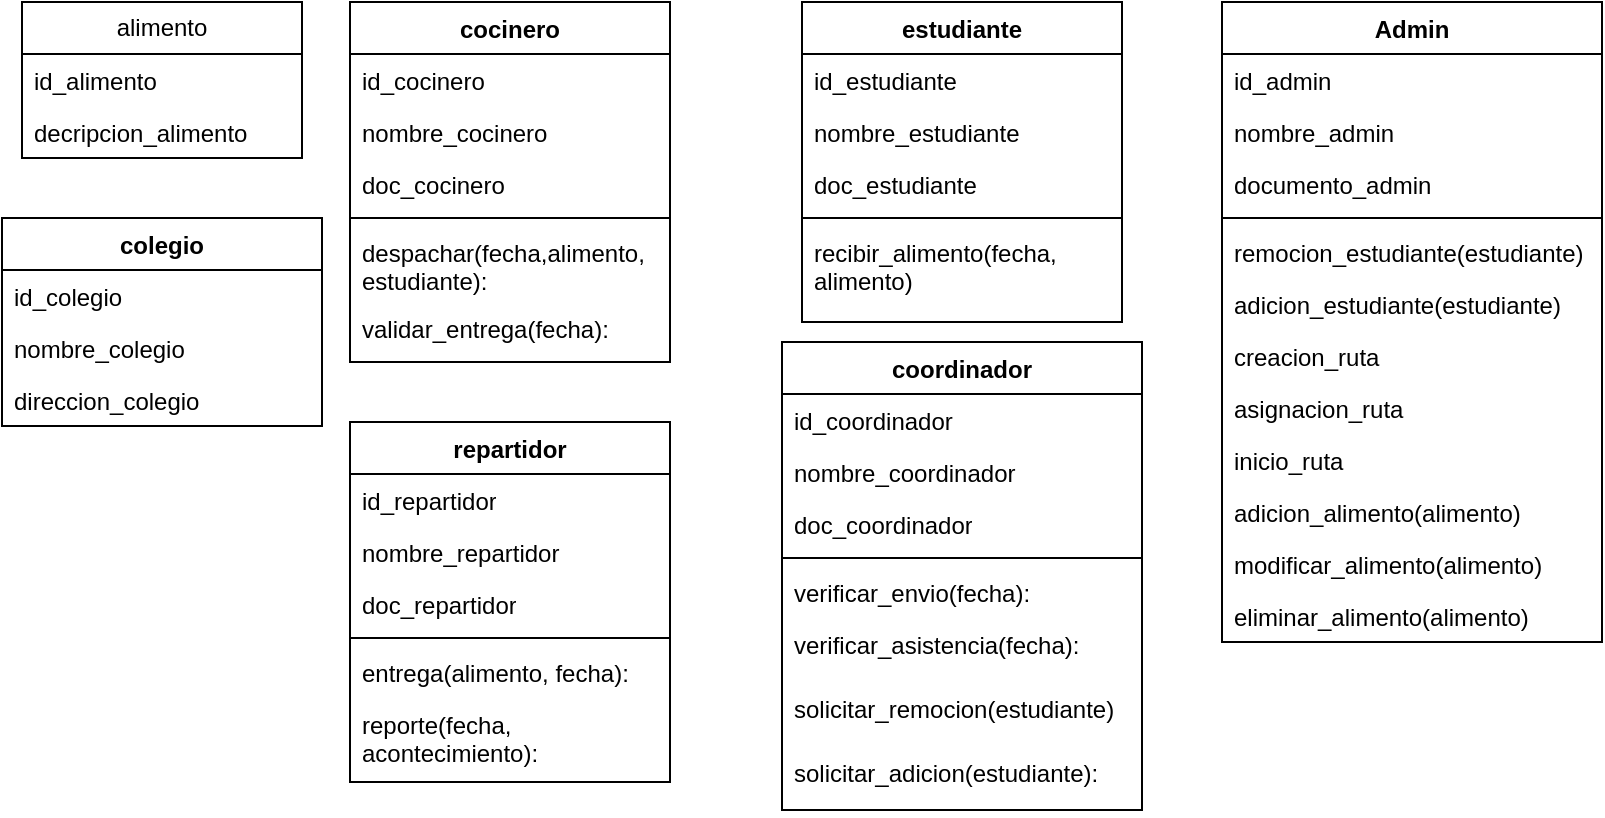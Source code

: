<mxfile version="24.7.8">
  <diagram name="Página-1" id="BUJUKlMk0KXOKud3EI7H">
    <mxGraphModel dx="794" dy="511" grid="1" gridSize="10" guides="1" tooltips="1" connect="1" arrows="1" fold="1" page="1" pageScale="1" pageWidth="827" pageHeight="1169" math="0" shadow="0">
      <root>
        <mxCell id="0" />
        <mxCell id="1" parent="0" />
        <mxCell id="Ou27yQf5zrGXI8SwUUmJ-1" value="cocinero" style="swimlane;fontStyle=1;align=center;verticalAlign=top;childLayout=stackLayout;horizontal=1;startSize=26;horizontalStack=0;resizeParent=1;resizeParentMax=0;resizeLast=0;collapsible=1;marginBottom=0;whiteSpace=wrap;html=1;" parent="1" vertex="1">
          <mxGeometry x="414" y="20" width="160" height="180" as="geometry" />
        </mxCell>
        <mxCell id="Ou27yQf5zrGXI8SwUUmJ-2" value="id_cocinero" style="text;strokeColor=none;fillColor=none;align=left;verticalAlign=top;spacingLeft=4;spacingRight=4;overflow=hidden;rotatable=0;points=[[0,0.5],[1,0.5]];portConstraint=eastwest;whiteSpace=wrap;html=1;" parent="Ou27yQf5zrGXI8SwUUmJ-1" vertex="1">
          <mxGeometry y="26" width="160" height="26" as="geometry" />
        </mxCell>
        <mxCell id="Ou27yQf5zrGXI8SwUUmJ-7" value="nombre_cocinero" style="text;strokeColor=none;fillColor=none;align=left;verticalAlign=top;spacingLeft=4;spacingRight=4;overflow=hidden;rotatable=0;points=[[0,0.5],[1,0.5]];portConstraint=eastwest;whiteSpace=wrap;html=1;" parent="Ou27yQf5zrGXI8SwUUmJ-1" vertex="1">
          <mxGeometry y="52" width="160" height="26" as="geometry" />
        </mxCell>
        <mxCell id="Ou27yQf5zrGXI8SwUUmJ-8" value="doc_cocinero" style="text;strokeColor=none;fillColor=none;align=left;verticalAlign=top;spacingLeft=4;spacingRight=4;overflow=hidden;rotatable=0;points=[[0,0.5],[1,0.5]];portConstraint=eastwest;whiteSpace=wrap;html=1;" parent="Ou27yQf5zrGXI8SwUUmJ-1" vertex="1">
          <mxGeometry y="78" width="160" height="26" as="geometry" />
        </mxCell>
        <mxCell id="Ou27yQf5zrGXI8SwUUmJ-3" value="" style="line;strokeWidth=1;fillColor=none;align=left;verticalAlign=middle;spacingTop=-1;spacingLeft=3;spacingRight=3;rotatable=0;labelPosition=right;points=[];portConstraint=eastwest;strokeColor=inherit;" parent="Ou27yQf5zrGXI8SwUUmJ-1" vertex="1">
          <mxGeometry y="104" width="160" height="8" as="geometry" />
        </mxCell>
        <mxCell id="Ou27yQf5zrGXI8SwUUmJ-4" value="despachar(fecha,alimento, estudiante):" style="text;strokeColor=none;fillColor=none;align=left;verticalAlign=top;spacingLeft=4;spacingRight=4;overflow=hidden;rotatable=0;points=[[0,0.5],[1,0.5]];portConstraint=eastwest;whiteSpace=wrap;html=1;" parent="Ou27yQf5zrGXI8SwUUmJ-1" vertex="1">
          <mxGeometry y="112" width="160" height="38" as="geometry" />
        </mxCell>
        <mxCell id="Ou27yQf5zrGXI8SwUUmJ-20" value="validar_entrega(fecha):" style="text;strokeColor=none;fillColor=none;align=left;verticalAlign=top;spacingLeft=4;spacingRight=4;overflow=hidden;rotatable=0;points=[[0,0.5],[1,0.5]];portConstraint=eastwest;whiteSpace=wrap;html=1;" parent="Ou27yQf5zrGXI8SwUUmJ-1" vertex="1">
          <mxGeometry y="150" width="160" height="30" as="geometry" />
        </mxCell>
        <mxCell id="Ou27yQf5zrGXI8SwUUmJ-14" value="repartidor" style="swimlane;fontStyle=1;align=center;verticalAlign=top;childLayout=stackLayout;horizontal=1;startSize=26;horizontalStack=0;resizeParent=1;resizeParentMax=0;resizeLast=0;collapsible=1;marginBottom=0;whiteSpace=wrap;html=1;" parent="1" vertex="1">
          <mxGeometry x="414" y="230" width="160" height="180" as="geometry" />
        </mxCell>
        <mxCell id="Ou27yQf5zrGXI8SwUUmJ-15" value="id_repartidor" style="text;strokeColor=none;fillColor=none;align=left;verticalAlign=top;spacingLeft=4;spacingRight=4;overflow=hidden;rotatable=0;points=[[0,0.5],[1,0.5]];portConstraint=eastwest;whiteSpace=wrap;html=1;" parent="Ou27yQf5zrGXI8SwUUmJ-14" vertex="1">
          <mxGeometry y="26" width="160" height="26" as="geometry" />
        </mxCell>
        <mxCell id="Ou27yQf5zrGXI8SwUUmJ-16" value="nombre_repartidor" style="text;strokeColor=none;fillColor=none;align=left;verticalAlign=top;spacingLeft=4;spacingRight=4;overflow=hidden;rotatable=0;points=[[0,0.5],[1,0.5]];portConstraint=eastwest;whiteSpace=wrap;html=1;" parent="Ou27yQf5zrGXI8SwUUmJ-14" vertex="1">
          <mxGeometry y="52" width="160" height="26" as="geometry" />
        </mxCell>
        <mxCell id="Ou27yQf5zrGXI8SwUUmJ-17" value="doc_repartidor" style="text;strokeColor=none;fillColor=none;align=left;verticalAlign=top;spacingLeft=4;spacingRight=4;overflow=hidden;rotatable=0;points=[[0,0.5],[1,0.5]];portConstraint=eastwest;whiteSpace=wrap;html=1;" parent="Ou27yQf5zrGXI8SwUUmJ-14" vertex="1">
          <mxGeometry y="78" width="160" height="26" as="geometry" />
        </mxCell>
        <mxCell id="Ou27yQf5zrGXI8SwUUmJ-18" value="" style="line;strokeWidth=1;fillColor=none;align=left;verticalAlign=middle;spacingTop=-1;spacingLeft=3;spacingRight=3;rotatable=0;labelPosition=right;points=[];portConstraint=eastwest;strokeColor=inherit;" parent="Ou27yQf5zrGXI8SwUUmJ-14" vertex="1">
          <mxGeometry y="104" width="160" height="8" as="geometry" />
        </mxCell>
        <mxCell id="Ou27yQf5zrGXI8SwUUmJ-19" value="entrega(alimento, fecha):" style="text;strokeColor=none;fillColor=none;align=left;verticalAlign=top;spacingLeft=4;spacingRight=4;overflow=hidden;rotatable=0;points=[[0,0.5],[1,0.5]];portConstraint=eastwest;whiteSpace=wrap;html=1;" parent="Ou27yQf5zrGXI8SwUUmJ-14" vertex="1">
          <mxGeometry y="112" width="160" height="26" as="geometry" />
        </mxCell>
        <mxCell id="Ou27yQf5zrGXI8SwUUmJ-23" value="reporte(fecha, acontecimiento):" style="text;strokeColor=none;fillColor=none;align=left;verticalAlign=top;spacingLeft=4;spacingRight=4;overflow=hidden;rotatable=0;points=[[0,0.5],[1,0.5]];portConstraint=eastwest;whiteSpace=wrap;html=1;" parent="Ou27yQf5zrGXI8SwUUmJ-14" vertex="1">
          <mxGeometry y="138" width="160" height="42" as="geometry" />
        </mxCell>
        <mxCell id="Ou27yQf5zrGXI8SwUUmJ-28" value="coordinador" style="swimlane;fontStyle=1;align=center;verticalAlign=top;childLayout=stackLayout;horizontal=1;startSize=26;horizontalStack=0;resizeParent=1;resizeParentMax=0;resizeLast=0;collapsible=1;marginBottom=0;whiteSpace=wrap;html=1;" parent="1" vertex="1">
          <mxGeometry x="630" y="190" width="180" height="234" as="geometry" />
        </mxCell>
        <mxCell id="Ou27yQf5zrGXI8SwUUmJ-29" value="id_coordinador&lt;span style=&quot;white-space: pre;&quot;&gt;&#x9;&lt;/span&gt;" style="text;strokeColor=none;fillColor=none;align=left;verticalAlign=top;spacingLeft=4;spacingRight=4;overflow=hidden;rotatable=0;points=[[0,0.5],[1,0.5]];portConstraint=eastwest;whiteSpace=wrap;html=1;" parent="Ou27yQf5zrGXI8SwUUmJ-28" vertex="1">
          <mxGeometry y="26" width="180" height="26" as="geometry" />
        </mxCell>
        <mxCell id="Ou27yQf5zrGXI8SwUUmJ-30" value="nombre_coordinador" style="text;strokeColor=none;fillColor=none;align=left;verticalAlign=top;spacingLeft=4;spacingRight=4;overflow=hidden;rotatable=0;points=[[0,0.5],[1,0.5]];portConstraint=eastwest;whiteSpace=wrap;html=1;" parent="Ou27yQf5zrGXI8SwUUmJ-28" vertex="1">
          <mxGeometry y="52" width="180" height="26" as="geometry" />
        </mxCell>
        <mxCell id="Ou27yQf5zrGXI8SwUUmJ-31" value="doc_coordinador" style="text;strokeColor=none;fillColor=none;align=left;verticalAlign=top;spacingLeft=4;spacingRight=4;overflow=hidden;rotatable=0;points=[[0,0.5],[1,0.5]];portConstraint=eastwest;whiteSpace=wrap;html=1;" parent="Ou27yQf5zrGXI8SwUUmJ-28" vertex="1">
          <mxGeometry y="78" width="180" height="26" as="geometry" />
        </mxCell>
        <mxCell id="Ou27yQf5zrGXI8SwUUmJ-32" value="" style="line;strokeWidth=1;fillColor=none;align=left;verticalAlign=middle;spacingTop=-1;spacingLeft=3;spacingRight=3;rotatable=0;labelPosition=right;points=[];portConstraint=eastwest;strokeColor=inherit;" parent="Ou27yQf5zrGXI8SwUUmJ-28" vertex="1">
          <mxGeometry y="104" width="180" height="8" as="geometry" />
        </mxCell>
        <mxCell id="Ou27yQf5zrGXI8SwUUmJ-33" value="verificar_envio(fecha):" style="text;strokeColor=none;fillColor=none;align=left;verticalAlign=top;spacingLeft=4;spacingRight=4;overflow=hidden;rotatable=0;points=[[0,0.5],[1,0.5]];portConstraint=eastwest;whiteSpace=wrap;html=1;" parent="Ou27yQf5zrGXI8SwUUmJ-28" vertex="1">
          <mxGeometry y="112" width="180" height="26" as="geometry" />
        </mxCell>
        <mxCell id="Ou27yQf5zrGXI8SwUUmJ-34" value="verificar_asistencia(fecha):" style="text;strokeColor=none;fillColor=none;align=left;verticalAlign=top;spacingLeft=4;spacingRight=4;overflow=hidden;rotatable=0;points=[[0,0.5],[1,0.5]];portConstraint=eastwest;whiteSpace=wrap;html=1;" parent="Ou27yQf5zrGXI8SwUUmJ-28" vertex="1">
          <mxGeometry y="138" width="180" height="32" as="geometry" />
        </mxCell>
        <mxCell id="Ou27yQf5zrGXI8SwUUmJ-36" value="solicitar_remocion(estudiante)" style="text;strokeColor=none;fillColor=none;align=left;verticalAlign=top;spacingLeft=4;spacingRight=4;overflow=hidden;rotatable=0;points=[[0,0.5],[1,0.5]];portConstraint=eastwest;whiteSpace=wrap;html=1;" parent="Ou27yQf5zrGXI8SwUUmJ-28" vertex="1">
          <mxGeometry y="170" width="180" height="32" as="geometry" />
        </mxCell>
        <mxCell id="Ou27yQf5zrGXI8SwUUmJ-37" value="solicitar_adicion(estudiante):" style="text;strokeColor=none;fillColor=none;align=left;verticalAlign=top;spacingLeft=4;spacingRight=4;overflow=hidden;rotatable=0;points=[[0,0.5],[1,0.5]];portConstraint=eastwest;whiteSpace=wrap;html=1;" parent="Ou27yQf5zrGXI8SwUUmJ-28" vertex="1">
          <mxGeometry y="202" width="180" height="32" as="geometry" />
        </mxCell>
        <mxCell id="Ou27yQf5zrGXI8SwUUmJ-38" value="estudiante" style="swimlane;fontStyle=1;align=center;verticalAlign=top;childLayout=stackLayout;horizontal=1;startSize=26;horizontalStack=0;resizeParent=1;resizeParentMax=0;resizeLast=0;collapsible=1;marginBottom=0;whiteSpace=wrap;html=1;" parent="1" vertex="1">
          <mxGeometry x="640" y="20" width="160" height="160" as="geometry" />
        </mxCell>
        <mxCell id="Ou27yQf5zrGXI8SwUUmJ-39" value="id_estudiante" style="text;strokeColor=none;fillColor=none;align=left;verticalAlign=top;spacingLeft=4;spacingRight=4;overflow=hidden;rotatable=0;points=[[0,0.5],[1,0.5]];portConstraint=eastwest;whiteSpace=wrap;html=1;" parent="Ou27yQf5zrGXI8SwUUmJ-38" vertex="1">
          <mxGeometry y="26" width="160" height="26" as="geometry" />
        </mxCell>
        <mxCell id="Ou27yQf5zrGXI8SwUUmJ-42" value="nombre_estudiante" style="text;strokeColor=none;fillColor=none;align=left;verticalAlign=top;spacingLeft=4;spacingRight=4;overflow=hidden;rotatable=0;points=[[0,0.5],[1,0.5]];portConstraint=eastwest;whiteSpace=wrap;html=1;" parent="Ou27yQf5zrGXI8SwUUmJ-38" vertex="1">
          <mxGeometry y="52" width="160" height="26" as="geometry" />
        </mxCell>
        <mxCell id="Ou27yQf5zrGXI8SwUUmJ-43" value="doc_estudiante" style="text;strokeColor=none;fillColor=none;align=left;verticalAlign=top;spacingLeft=4;spacingRight=4;overflow=hidden;rotatable=0;points=[[0,0.5],[1,0.5]];portConstraint=eastwest;whiteSpace=wrap;html=1;" parent="Ou27yQf5zrGXI8SwUUmJ-38" vertex="1">
          <mxGeometry y="78" width="160" height="26" as="geometry" />
        </mxCell>
        <mxCell id="Ou27yQf5zrGXI8SwUUmJ-40" value="" style="line;strokeWidth=1;fillColor=none;align=left;verticalAlign=middle;spacingTop=-1;spacingLeft=3;spacingRight=3;rotatable=0;labelPosition=right;points=[];portConstraint=eastwest;strokeColor=inherit;" parent="Ou27yQf5zrGXI8SwUUmJ-38" vertex="1">
          <mxGeometry y="104" width="160" height="8" as="geometry" />
        </mxCell>
        <mxCell id="Ou27yQf5zrGXI8SwUUmJ-41" value="recibir_alimento(fecha, alimento)" style="text;strokeColor=none;fillColor=none;align=left;verticalAlign=top;spacingLeft=4;spacingRight=4;overflow=hidden;rotatable=0;points=[[0,0.5],[1,0.5]];portConstraint=eastwest;whiteSpace=wrap;html=1;" parent="Ou27yQf5zrGXI8SwUUmJ-38" vertex="1">
          <mxGeometry y="112" width="160" height="48" as="geometry" />
        </mxCell>
        <mxCell id="Ou27yQf5zrGXI8SwUUmJ-48" value="Admin" style="swimlane;fontStyle=1;align=center;verticalAlign=top;childLayout=stackLayout;horizontal=1;startSize=26;horizontalStack=0;resizeParent=1;resizeParentMax=0;resizeLast=0;collapsible=1;marginBottom=0;whiteSpace=wrap;html=1;" parent="1" vertex="1">
          <mxGeometry x="850" y="20" width="190" height="320" as="geometry" />
        </mxCell>
        <mxCell id="Ou27yQf5zrGXI8SwUUmJ-49" value="id_admin" style="text;strokeColor=none;fillColor=none;align=left;verticalAlign=top;spacingLeft=4;spacingRight=4;overflow=hidden;rotatable=0;points=[[0,0.5],[1,0.5]];portConstraint=eastwest;whiteSpace=wrap;html=1;" parent="Ou27yQf5zrGXI8SwUUmJ-48" vertex="1">
          <mxGeometry y="26" width="190" height="26" as="geometry" />
        </mxCell>
        <mxCell id="Ou27yQf5zrGXI8SwUUmJ-52" value="nombre_admin" style="text;strokeColor=none;fillColor=none;align=left;verticalAlign=top;spacingLeft=4;spacingRight=4;overflow=hidden;rotatable=0;points=[[0,0.5],[1,0.5]];portConstraint=eastwest;whiteSpace=wrap;html=1;" parent="Ou27yQf5zrGXI8SwUUmJ-48" vertex="1">
          <mxGeometry y="52" width="190" height="26" as="geometry" />
        </mxCell>
        <mxCell id="Ou27yQf5zrGXI8SwUUmJ-53" value="documento_admin" style="text;strokeColor=none;fillColor=none;align=left;verticalAlign=top;spacingLeft=4;spacingRight=4;overflow=hidden;rotatable=0;points=[[0,0.5],[1,0.5]];portConstraint=eastwest;whiteSpace=wrap;html=1;" parent="Ou27yQf5zrGXI8SwUUmJ-48" vertex="1">
          <mxGeometry y="78" width="190" height="26" as="geometry" />
        </mxCell>
        <mxCell id="Ou27yQf5zrGXI8SwUUmJ-50" value="" style="line;strokeWidth=1;fillColor=none;align=left;verticalAlign=middle;spacingTop=-1;spacingLeft=3;spacingRight=3;rotatable=0;labelPosition=right;points=[];portConstraint=eastwest;strokeColor=inherit;" parent="Ou27yQf5zrGXI8SwUUmJ-48" vertex="1">
          <mxGeometry y="104" width="190" height="8" as="geometry" />
        </mxCell>
        <mxCell id="Ou27yQf5zrGXI8SwUUmJ-51" value="remocion_estudiante(estudiante)" style="text;strokeColor=none;fillColor=none;align=left;verticalAlign=top;spacingLeft=4;spacingRight=4;overflow=hidden;rotatable=0;points=[[0,0.5],[1,0.5]];portConstraint=eastwest;whiteSpace=wrap;html=1;" parent="Ou27yQf5zrGXI8SwUUmJ-48" vertex="1">
          <mxGeometry y="112" width="190" height="26" as="geometry" />
        </mxCell>
        <mxCell id="Ou27yQf5zrGXI8SwUUmJ-55" value="adicion_estudiante(estudiante)" style="text;strokeColor=none;fillColor=none;align=left;verticalAlign=top;spacingLeft=4;spacingRight=4;overflow=hidden;rotatable=0;points=[[0,0.5],[1,0.5]];portConstraint=eastwest;whiteSpace=wrap;html=1;" parent="Ou27yQf5zrGXI8SwUUmJ-48" vertex="1">
          <mxGeometry y="138" width="190" height="26" as="geometry" />
        </mxCell>
        <mxCell id="Ou27yQf5zrGXI8SwUUmJ-56" value="creacion_ruta" style="text;strokeColor=none;fillColor=none;align=left;verticalAlign=top;spacingLeft=4;spacingRight=4;overflow=hidden;rotatable=0;points=[[0,0.5],[1,0.5]];portConstraint=eastwest;whiteSpace=wrap;html=1;" parent="Ou27yQf5zrGXI8SwUUmJ-48" vertex="1">
          <mxGeometry y="164" width="190" height="26" as="geometry" />
        </mxCell>
        <mxCell id="Ou27yQf5zrGXI8SwUUmJ-57" value="asignacion_ruta" style="text;strokeColor=none;fillColor=none;align=left;verticalAlign=top;spacingLeft=4;spacingRight=4;overflow=hidden;rotatable=0;points=[[0,0.5],[1,0.5]];portConstraint=eastwest;whiteSpace=wrap;html=1;" parent="Ou27yQf5zrGXI8SwUUmJ-48" vertex="1">
          <mxGeometry y="190" width="190" height="26" as="geometry" />
        </mxCell>
        <mxCell id="Ou27yQf5zrGXI8SwUUmJ-58" value="inicio_ruta" style="text;strokeColor=none;fillColor=none;align=left;verticalAlign=top;spacingLeft=4;spacingRight=4;overflow=hidden;rotatable=0;points=[[0,0.5],[1,0.5]];portConstraint=eastwest;whiteSpace=wrap;html=1;" parent="Ou27yQf5zrGXI8SwUUmJ-48" vertex="1">
          <mxGeometry y="216" width="190" height="26" as="geometry" />
        </mxCell>
        <mxCell id="Ou27yQf5zrGXI8SwUUmJ-59" value="adicion_alimento(alimento)" style="text;strokeColor=none;fillColor=none;align=left;verticalAlign=top;spacingLeft=4;spacingRight=4;overflow=hidden;rotatable=0;points=[[0,0.5],[1,0.5]];portConstraint=eastwest;whiteSpace=wrap;html=1;" parent="Ou27yQf5zrGXI8SwUUmJ-48" vertex="1">
          <mxGeometry y="242" width="190" height="26" as="geometry" />
        </mxCell>
        <mxCell id="Ou27yQf5zrGXI8SwUUmJ-60" value="modificar_alimento(alimento)" style="text;strokeColor=none;fillColor=none;align=left;verticalAlign=top;spacingLeft=4;spacingRight=4;overflow=hidden;rotatable=0;points=[[0,0.5],[1,0.5]];portConstraint=eastwest;whiteSpace=wrap;html=1;" parent="Ou27yQf5zrGXI8SwUUmJ-48" vertex="1">
          <mxGeometry y="268" width="190" height="26" as="geometry" />
        </mxCell>
        <mxCell id="fd49szKL4xk83FXCc6YX-5" value="eliminar_alimento(alimento)" style="text;strokeColor=none;fillColor=none;align=left;verticalAlign=top;spacingLeft=4;spacingRight=4;overflow=hidden;rotatable=0;points=[[0,0.5],[1,0.5]];portConstraint=eastwest;whiteSpace=wrap;html=1;" vertex="1" parent="Ou27yQf5zrGXI8SwUUmJ-48">
          <mxGeometry y="294" width="190" height="26" as="geometry" />
        </mxCell>
        <mxCell id="fd49szKL4xk83FXCc6YX-1" value="alimento" style="swimlane;fontStyle=0;childLayout=stackLayout;horizontal=1;startSize=26;fillColor=none;horizontalStack=0;resizeParent=1;resizeParentMax=0;resizeLast=0;collapsible=1;marginBottom=0;whiteSpace=wrap;html=1;" vertex="1" parent="1">
          <mxGeometry x="250" y="20" width="140" height="78" as="geometry" />
        </mxCell>
        <mxCell id="fd49szKL4xk83FXCc6YX-2" value="id_alimento" style="text;strokeColor=none;fillColor=none;align=left;verticalAlign=top;spacingLeft=4;spacingRight=4;overflow=hidden;rotatable=0;points=[[0,0.5],[1,0.5]];portConstraint=eastwest;whiteSpace=wrap;html=1;" vertex="1" parent="fd49szKL4xk83FXCc6YX-1">
          <mxGeometry y="26" width="140" height="26" as="geometry" />
        </mxCell>
        <mxCell id="fd49szKL4xk83FXCc6YX-3" value="decripcion_alimento" style="text;strokeColor=none;fillColor=none;align=left;verticalAlign=top;spacingLeft=4;spacingRight=4;overflow=hidden;rotatable=0;points=[[0,0.5],[1,0.5]];portConstraint=eastwest;whiteSpace=wrap;html=1;" vertex="1" parent="fd49szKL4xk83FXCc6YX-1">
          <mxGeometry y="52" width="140" height="26" as="geometry" />
        </mxCell>
        <mxCell id="fd49szKL4xk83FXCc6YX-6" value="colegio" style="swimlane;fontStyle=1;align=center;verticalAlign=top;childLayout=stackLayout;horizontal=1;startSize=26;horizontalStack=0;resizeParent=1;resizeParentMax=0;resizeLast=0;collapsible=1;marginBottom=0;whiteSpace=wrap;html=1;" vertex="1" parent="1">
          <mxGeometry x="240" y="128" width="160" height="104" as="geometry" />
        </mxCell>
        <mxCell id="fd49szKL4xk83FXCc6YX-7" value="id_colegio" style="text;strokeColor=none;fillColor=none;align=left;verticalAlign=top;spacingLeft=4;spacingRight=4;overflow=hidden;rotatable=0;points=[[0,0.5],[1,0.5]];portConstraint=eastwest;whiteSpace=wrap;html=1;" vertex="1" parent="fd49szKL4xk83FXCc6YX-6">
          <mxGeometry y="26" width="160" height="26" as="geometry" />
        </mxCell>
        <mxCell id="fd49szKL4xk83FXCc6YX-8" value="nombre_colegio" style="text;strokeColor=none;fillColor=none;align=left;verticalAlign=top;spacingLeft=4;spacingRight=4;overflow=hidden;rotatable=0;points=[[0,0.5],[1,0.5]];portConstraint=eastwest;whiteSpace=wrap;html=1;" vertex="1" parent="fd49szKL4xk83FXCc6YX-6">
          <mxGeometry y="52" width="160" height="26" as="geometry" />
        </mxCell>
        <mxCell id="fd49szKL4xk83FXCc6YX-9" value="direccion_colegio" style="text;strokeColor=none;fillColor=none;align=left;verticalAlign=top;spacingLeft=4;spacingRight=4;overflow=hidden;rotatable=0;points=[[0,0.5],[1,0.5]];portConstraint=eastwest;whiteSpace=wrap;html=1;" vertex="1" parent="fd49szKL4xk83FXCc6YX-6">
          <mxGeometry y="78" width="160" height="26" as="geometry" />
        </mxCell>
      </root>
    </mxGraphModel>
  </diagram>
</mxfile>
